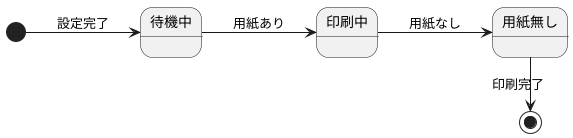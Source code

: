 @startuml プリンタ
left to right direction
[*] --> 待機中: 設定完了
待機中--> 印刷中: 用紙あり
印刷中--> 用紙無し : 用紙なし
用紙無し-> [*] : 印刷完了
@enduml